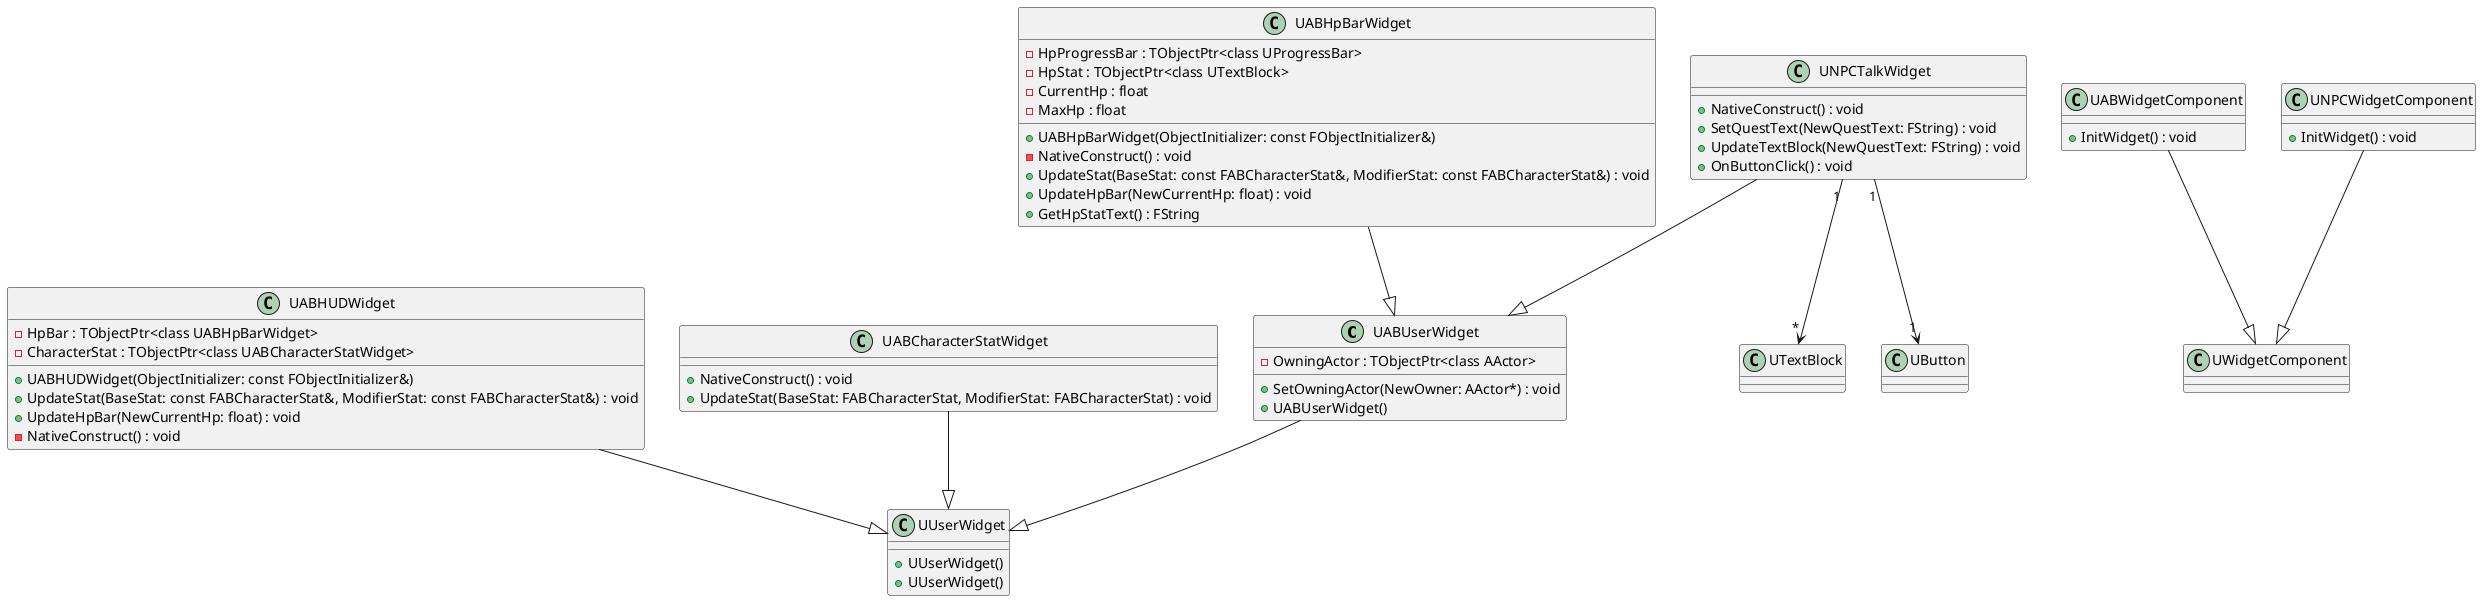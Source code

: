 @startuml

class UABUserWidget {
    + SetOwningActor(NewOwner: AActor*) : void
    - OwningActor : TObjectPtr<class AActor>
}

class UUserWidget {
    + UUserWidget()
}
class UABHUDWidget {
    + UABHUDWidget(ObjectInitializer: const FObjectInitializer&)
    + UpdateStat(BaseStat: const FABCharacterStat&, ModifierStat: const FABCharacterStat&) : void
    + UpdateHpBar(NewCurrentHp: float) : void
    - NativeConstruct() : void
    - HpBar : TObjectPtr<class UABHpBarWidget>
    - CharacterStat : TObjectPtr<class UABCharacterStatWidget>
}

class UUserWidget {
    + UUserWidget()
}
class UABHpBarWidget {
    + UABHpBarWidget(ObjectInitializer: const FObjectInitializer&)
    - NativeConstruct() : void
    + UpdateStat(BaseStat: const FABCharacterStat&, ModifierStat: const FABCharacterStat&) : void
    + UpdateHpBar(NewCurrentHp: float) : void
    + GetHpStatText() : FString
    - HpProgressBar : TObjectPtr<class UProgressBar>
    - HpStat : TObjectPtr<class UTextBlock>
    - CurrentHp : float
    - MaxHp : float
}

class UABUserWidget {
    + UABUserWidget()
}
class UABWidgetComponent {
    + InitWidget() : void
}

class UWidgetComponent {
}
class UABCharacterStatWidget {
    + NativeConstruct() : void
    + UpdateStat(BaseStat: FABCharacterStat, ModifierStat: FABCharacterStat) : void
}

class UUserWidget {
}
class UNPCWidgetComponent {
    + InitWidget() : void
}

class UWidgetComponent {
}
class UNPCTalkWidget {
    + NativeConstruct() : void
    + SetQuestText(NewQuestText: FString) : void
    + UpdateTextBlock(NewQuestText: FString) : void
    + OnButtonClick() : void
}
class UABUserWidget {
}
class UTextBlock {
}
class UButton {
}

UNPCTalkWidget --|> UABUserWidget
UNPCTalkWidget "1" --> "*" UTextBlock
UNPCTalkWidget "1" --> "1" UButton
UNPCWidgetComponent --|> UWidgetComponent
UABCharacterStatWidget --|> UUserWidget
UABWidgetComponent --|> UWidgetComponent
UABHpBarWidget --|> UABUserWidget
UABHUDWidget --|> UUserWidget
UABUserWidget --|> UUserWidget

@enduml
